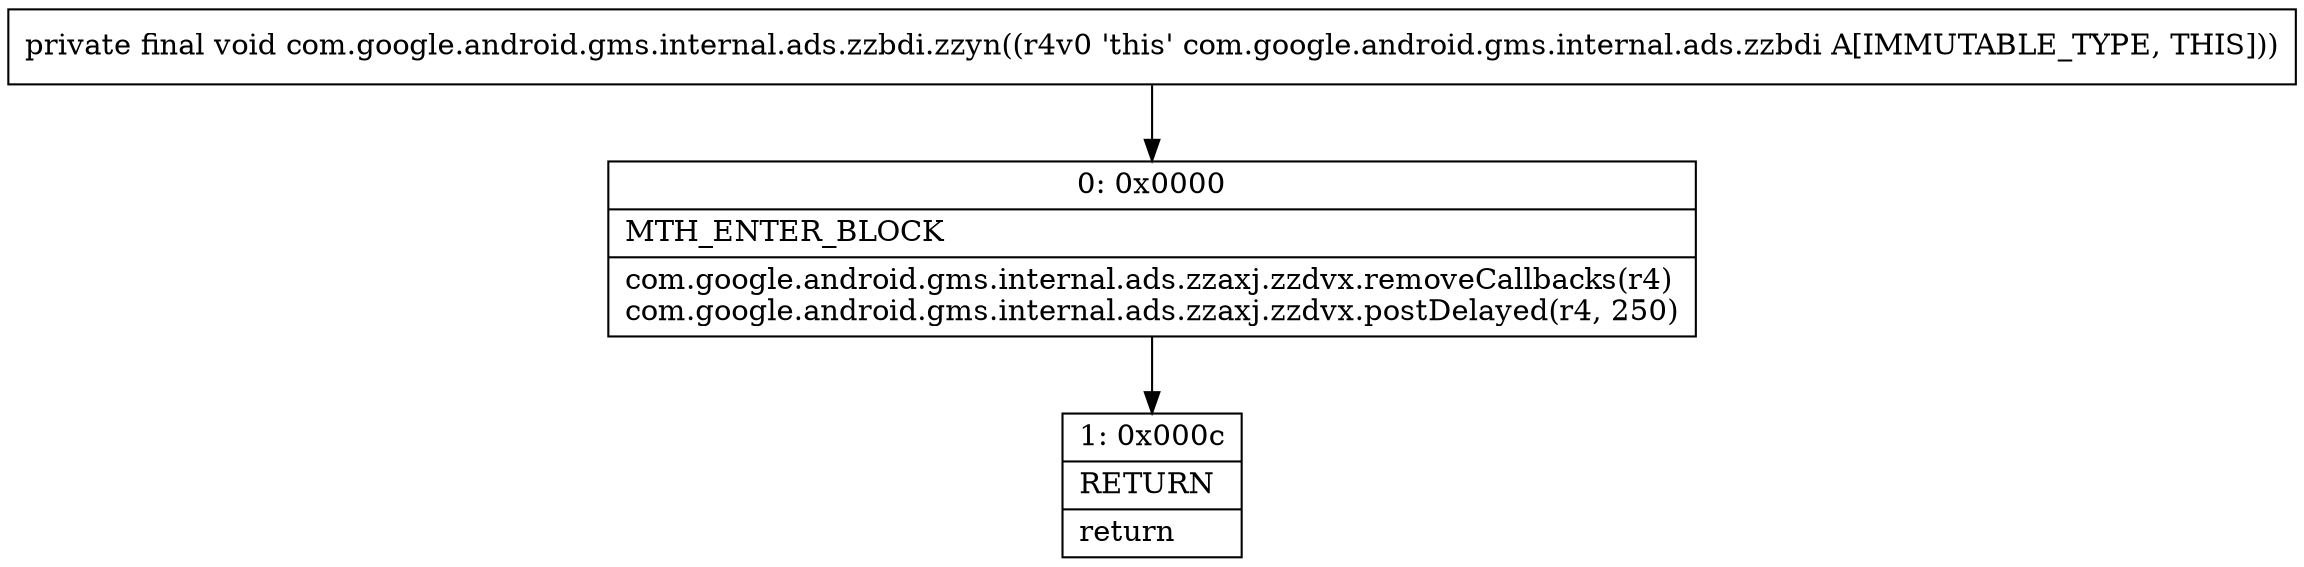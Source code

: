 digraph "CFG forcom.google.android.gms.internal.ads.zzbdi.zzyn()V" {
Node_0 [shape=record,label="{0\:\ 0x0000|MTH_ENTER_BLOCK\l|com.google.android.gms.internal.ads.zzaxj.zzdvx.removeCallbacks(r4)\lcom.google.android.gms.internal.ads.zzaxj.zzdvx.postDelayed(r4, 250)\l}"];
Node_1 [shape=record,label="{1\:\ 0x000c|RETURN\l|return\l}"];
MethodNode[shape=record,label="{private final void com.google.android.gms.internal.ads.zzbdi.zzyn((r4v0 'this' com.google.android.gms.internal.ads.zzbdi A[IMMUTABLE_TYPE, THIS])) }"];
MethodNode -> Node_0;
Node_0 -> Node_1;
}

